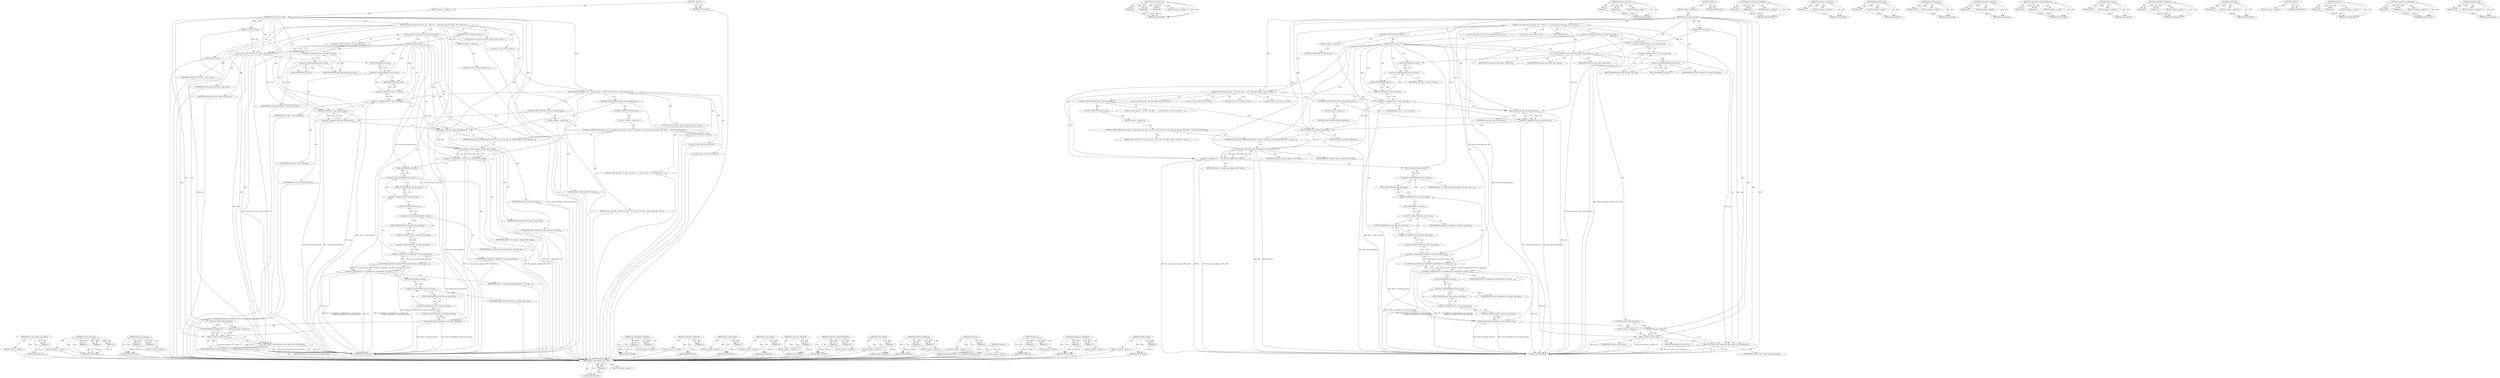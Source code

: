 digraph "lockdep_is_held" {
vulnerable_182 [label=<(METHOD,kvm_vcpu_request_scan_ioapic)>];
vulnerable_183 [label=<(PARAM,p1)>];
vulnerable_184 [label=<(BLOCK,&lt;empty&gt;,&lt;empty&gt;)>];
vulnerable_185 [label=<(METHOD_RETURN,ANY)>];
vulnerable_136 [label=<(METHOD,kvm_for_each_vcpu)>];
vulnerable_137 [label=<(PARAM,p1)>];
vulnerable_138 [label=<(PARAM,p2)>];
vulnerable_139 [label=<(PARAM,p3)>];
vulnerable_140 [label=<(BLOCK,&lt;empty&gt;,&lt;empty&gt;)>];
vulnerable_141 [label=<(METHOD_RETURN,ANY)>];
vulnerable_159 [label=<(METHOD,kvm_apic_get_reg)>];
vulnerable_160 [label=<(PARAM,p1)>];
vulnerable_161 [label=<(PARAM,p2)>];
vulnerable_162 [label=<(BLOCK,&lt;empty&gt;,&lt;empty&gt;)>];
vulnerable_163 [label=<(METHOD_RETURN,ANY)>];
vulnerable_6 [label=<(METHOD,&lt;global&gt;)<SUB>1</SUB>>];
vulnerable_7 [label=<(BLOCK,&lt;empty&gt;,&lt;empty&gt;)<SUB>1</SUB>>];
vulnerable_8 [label=<(METHOD,recalculate_apic_map)<SUB>1</SUB>>];
vulnerable_9 [label=<(PARAM,struct kvm *kvm)<SUB>1</SUB>>];
vulnerable_10 [label=<(BLOCK,{
 	struct kvm_apic_map *new, *old = NULL;
	str...,{
 	struct kvm_apic_map *new, *old = NULL;
	str...)<SUB>2</SUB>>];
vulnerable_11 [label="<(LOCAL,struct kvm_vcpu* vcpu: kvm_vcpu*)<SUB>4</SUB>>"];
vulnerable_12 [label="<(LOCAL,int i: int)<SUB>5</SUB>>"];
vulnerable_13 [label=<(mutex_lock,mutex_lock(&amp;kvm-&gt;arch.apic_map_lock))<SUB>9</SUB>>];
vulnerable_14 [label=<(&lt;operator&gt;.addressOf,&amp;kvm-&gt;arch.apic_map_lock)<SUB>9</SUB>>];
vulnerable_15 [label=<(&lt;operator&gt;.fieldAccess,kvm-&gt;arch.apic_map_lock)<SUB>9</SUB>>];
vulnerable_16 [label=<(&lt;operator&gt;.indirectFieldAccess,kvm-&gt;arch)<SUB>9</SUB>>];
vulnerable_17 [label=<(IDENTIFIER,kvm,mutex_lock(&amp;kvm-&gt;arch.apic_map_lock))<SUB>9</SUB>>];
vulnerable_18 [label=<(FIELD_IDENTIFIER,arch,arch)<SUB>9</SUB>>];
vulnerable_19 [label=<(FIELD_IDENTIFIER,apic_map_lock,apic_map_lock)<SUB>9</SUB>>];
vulnerable_20 [label=<(CONTROL_STRUCTURE,IF,if (!new))<SUB>11</SUB>>];
vulnerable_21 [label=<(UNKNOWN,!new,!new)<SUB>11</SUB>>];
vulnerable_22 [label=<(BLOCK,&lt;empty&gt;,&lt;empty&gt;)<SUB>12</SUB>>];
vulnerable_23 [label=<(CONTROL_STRUCTURE,GOTO,goto out;)<SUB>12</SUB>>];
vulnerable_24 [label=<(kvm_for_each_vcpu,kvm_for_each_vcpu(i, vcpu, kvm))<SUB>20</SUB>>];
vulnerable_25 [label=<(IDENTIFIER,i,kvm_for_each_vcpu(i, vcpu, kvm))<SUB>20</SUB>>];
vulnerable_26 [label=<(IDENTIFIER,vcpu,kvm_for_each_vcpu(i, vcpu, kvm))<SUB>20</SUB>>];
vulnerable_27 [label=<(IDENTIFIER,kvm,kvm_for_each_vcpu(i, vcpu, kvm))<SUB>20</SUB>>];
vulnerable_28 [label=<(BLOCK,{
		struct kvm_lapic *apic = vcpu-&gt;arch.apic;
	...,{
		struct kvm_lapic *apic = vcpu-&gt;arch.apic;
	...)<SUB>20</SUB>>];
vulnerable_29 [label="<(LOCAL,struct kvm_lapic* apic: kvm_lapic*)<SUB>21</SUB>>"];
vulnerable_30 [label=<(&lt;operator&gt;.assignment,*apic = vcpu-&gt;arch.apic)<SUB>21</SUB>>];
vulnerable_31 [label=<(IDENTIFIER,apic,*apic = vcpu-&gt;arch.apic)<SUB>21</SUB>>];
vulnerable_32 [label=<(&lt;operator&gt;.fieldAccess,vcpu-&gt;arch.apic)<SUB>21</SUB>>];
vulnerable_33 [label=<(&lt;operator&gt;.indirectFieldAccess,vcpu-&gt;arch)<SUB>21</SUB>>];
vulnerable_34 [label=<(IDENTIFIER,vcpu,*apic = vcpu-&gt;arch.apic)<SUB>21</SUB>>];
vulnerable_35 [label=<(FIELD_IDENTIFIER,arch,arch)<SUB>21</SUB>>];
vulnerable_36 [label=<(FIELD_IDENTIFIER,apic,apic)<SUB>21</SUB>>];
vulnerable_37 [label="<(LOCAL,u16 cid: u16)<SUB>22</SUB>>"];
vulnerable_38 [label="<(LOCAL,u16 lid: u16)<SUB>22</SUB>>"];
vulnerable_39 [label="<(LOCAL,u32 ldr: u32)<SUB>23</SUB>>"];
vulnerable_40 [label=<(CONTROL_STRUCTURE,IF,if (!kvm_apic_present(vcpu)))<SUB>25</SUB>>];
vulnerable_41 [label=<(&lt;operator&gt;.logicalNot,!kvm_apic_present(vcpu))<SUB>25</SUB>>];
vulnerable_42 [label=<(kvm_apic_present,kvm_apic_present(vcpu))<SUB>25</SUB>>];
vulnerable_43 [label=<(IDENTIFIER,vcpu,kvm_apic_present(vcpu))<SUB>25</SUB>>];
vulnerable_44 [label=<(BLOCK,&lt;empty&gt;,&lt;empty&gt;)<SUB>26</SUB>>];
vulnerable_45 [label=<(CONTROL_STRUCTURE,CONTINUE,continue;)<SUB>26</SUB>>];
vulnerable_46 [label=<(CONTROL_STRUCTURE,IF,if (apic_x2apic_mode(apic)))<SUB>35</SUB>>];
vulnerable_47 [label=<(apic_x2apic_mode,apic_x2apic_mode(apic))<SUB>35</SUB>>];
vulnerable_48 [label=<(IDENTIFIER,apic,apic_x2apic_mode(apic))<SUB>35</SUB>>];
vulnerable_49 [label=<(BLOCK,{
 			new-&gt;ldr_bits = 32;
 			new-&gt;cid_shift = ...,{
 			new-&gt;ldr_bits = 32;
 			new-&gt;cid_shift = ...)<SUB>35</SUB>>];
vulnerable_50 [label=<(CONTROL_STRUCTURE,ELSE,else)<SUB>39</SUB>>];
vulnerable_51 [label=<(BLOCK,&lt;empty&gt;,&lt;empty&gt;)<SUB>39</SUB>>];
vulnerable_52 [label=<(CONTROL_STRUCTURE,IF,if (kvm_apic_sw_enabled(apic) &amp;&amp;
 				!new-&gt;cid_mask /* flat mode */ &amp;&amp;
 				kvm_apic_get_reg(apic, APIC_DFR) == APIC_DFR_CLUSTER))<SUB>39</SUB>>];
vulnerable_53 [label=<(UNKNOWN,kvm_apic_sw_enabled(apic) &amp;&amp;
 				!new-&gt;cid_mas...,kvm_apic_sw_enabled(apic) &amp;&amp;
 				!new-&gt;cid_mas...)<SUB>39</SUB>>];
vulnerable_54 [label=<(BLOCK,{
			new-&gt;cid_shift = 4;
			new-&gt;cid_mask = 0xf...,{
			new-&gt;cid_shift = 4;
			new-&gt;cid_mask = 0xf...)<SUB>41</SUB>>];
vulnerable_55 [label=<(&lt;operator&gt;.assignment,ldr = kvm_apic_get_reg(apic, APIC_LDR))<SUB>49</SUB>>];
vulnerable_56 [label=<(IDENTIFIER,ldr,ldr = kvm_apic_get_reg(apic, APIC_LDR))<SUB>49</SUB>>];
vulnerable_57 [label=<(kvm_apic_get_reg,kvm_apic_get_reg(apic, APIC_LDR))<SUB>49</SUB>>];
vulnerable_58 [label=<(IDENTIFIER,apic,kvm_apic_get_reg(apic, APIC_LDR))<SUB>49</SUB>>];
vulnerable_59 [label=<(IDENTIFIER,APIC_LDR,kvm_apic_get_reg(apic, APIC_LDR))<SUB>49</SUB>>];
vulnerable_60 [label=<(JUMP_TARGET,out)<SUB>56</SUB>>];
vulnerable_61 [label=<(&lt;operator&gt;.assignment,old = rcu_dereference_protected(kvm-&gt;arch.apic_...)<SUB>57</SUB>>];
vulnerable_62 [label=<(IDENTIFIER,old,old = rcu_dereference_protected(kvm-&gt;arch.apic_...)<SUB>57</SUB>>];
vulnerable_63 [label=<(rcu_dereference_protected,rcu_dereference_protected(kvm-&gt;arch.apic_map,
	...)<SUB>57</SUB>>];
vulnerable_64 [label=<(&lt;operator&gt;.fieldAccess,kvm-&gt;arch.apic_map)<SUB>57</SUB>>];
vulnerable_65 [label=<(&lt;operator&gt;.indirectFieldAccess,kvm-&gt;arch)<SUB>57</SUB>>];
vulnerable_66 [label=<(IDENTIFIER,kvm,rcu_dereference_protected(kvm-&gt;arch.apic_map,
	...)<SUB>57</SUB>>];
vulnerable_67 [label=<(FIELD_IDENTIFIER,arch,arch)<SUB>57</SUB>>];
vulnerable_68 [label=<(FIELD_IDENTIFIER,apic_map,apic_map)<SUB>57</SUB>>];
vulnerable_69 [label=<(lockdep_is_held,lockdep_is_held(&amp;kvm-&gt;arch.apic_map_lock))<SUB>58</SUB>>];
vulnerable_70 [label=<(&lt;operator&gt;.addressOf,&amp;kvm-&gt;arch.apic_map_lock)<SUB>58</SUB>>];
vulnerable_71 [label=<(&lt;operator&gt;.fieldAccess,kvm-&gt;arch.apic_map_lock)<SUB>58</SUB>>];
vulnerable_72 [label=<(&lt;operator&gt;.indirectFieldAccess,kvm-&gt;arch)<SUB>58</SUB>>];
vulnerable_73 [label=<(IDENTIFIER,kvm,lockdep_is_held(&amp;kvm-&gt;arch.apic_map_lock))<SUB>58</SUB>>];
vulnerable_74 [label=<(FIELD_IDENTIFIER,arch,arch)<SUB>58</SUB>>];
vulnerable_75 [label=<(FIELD_IDENTIFIER,apic_map_lock,apic_map_lock)<SUB>58</SUB>>];
vulnerable_76 [label=<(mutex_unlock,mutex_unlock(&amp;kvm-&gt;arch.apic_map_lock))<SUB>60</SUB>>];
vulnerable_77 [label=<(&lt;operator&gt;.addressOf,&amp;kvm-&gt;arch.apic_map_lock)<SUB>60</SUB>>];
vulnerable_78 [label=<(&lt;operator&gt;.fieldAccess,kvm-&gt;arch.apic_map_lock)<SUB>60</SUB>>];
vulnerable_79 [label=<(&lt;operator&gt;.indirectFieldAccess,kvm-&gt;arch)<SUB>60</SUB>>];
vulnerable_80 [label=<(IDENTIFIER,kvm,mutex_unlock(&amp;kvm-&gt;arch.apic_map_lock))<SUB>60</SUB>>];
vulnerable_81 [label=<(FIELD_IDENTIFIER,arch,arch)<SUB>60</SUB>>];
vulnerable_82 [label=<(FIELD_IDENTIFIER,apic_map_lock,apic_map_lock)<SUB>60</SUB>>];
vulnerable_83 [label=<(CONTROL_STRUCTURE,IF,if (old))<SUB>62</SUB>>];
vulnerable_84 [label=<(IDENTIFIER,old,if (old))<SUB>62</SUB>>];
vulnerable_85 [label=<(BLOCK,&lt;empty&gt;,&lt;empty&gt;)<SUB>63</SUB>>];
vulnerable_86 [label=<(kfree_rcu,kfree_rcu(old, rcu))<SUB>63</SUB>>];
vulnerable_87 [label=<(IDENTIFIER,old,kfree_rcu(old, rcu))<SUB>63</SUB>>];
vulnerable_88 [label=<(IDENTIFIER,rcu,kfree_rcu(old, rcu))<SUB>63</SUB>>];
vulnerable_89 [label=<(kvm_vcpu_request_scan_ioapic,kvm_vcpu_request_scan_ioapic(kvm))<SUB>65</SUB>>];
vulnerable_90 [label=<(IDENTIFIER,kvm,kvm_vcpu_request_scan_ioapic(kvm))<SUB>65</SUB>>];
vulnerable_91 [label=<(METHOD_RETURN,void)<SUB>1</SUB>>];
vulnerable_93 [label=<(METHOD_RETURN,ANY)<SUB>1</SUB>>];
vulnerable_164 [label=<(METHOD,rcu_dereference_protected)>];
vulnerable_165 [label=<(PARAM,p1)>];
vulnerable_166 [label=<(PARAM,p2)>];
vulnerable_167 [label=<(BLOCK,&lt;empty&gt;,&lt;empty&gt;)>];
vulnerable_168 [label=<(METHOD_RETURN,ANY)>];
vulnerable_122 [label=<(METHOD,&lt;operator&gt;.addressOf)>];
vulnerable_123 [label=<(PARAM,p1)>];
vulnerable_124 [label=<(BLOCK,&lt;empty&gt;,&lt;empty&gt;)>];
vulnerable_125 [label=<(METHOD_RETURN,ANY)>];
vulnerable_155 [label=<(METHOD,apic_x2apic_mode)>];
vulnerable_156 [label=<(PARAM,p1)>];
vulnerable_157 [label=<(BLOCK,&lt;empty&gt;,&lt;empty&gt;)>];
vulnerable_158 [label=<(METHOD_RETURN,ANY)>];
vulnerable_151 [label=<(METHOD,kvm_apic_present)>];
vulnerable_152 [label=<(PARAM,p1)>];
vulnerable_153 [label=<(BLOCK,&lt;empty&gt;,&lt;empty&gt;)>];
vulnerable_154 [label=<(METHOD_RETURN,ANY)>];
vulnerable_147 [label=<(METHOD,&lt;operator&gt;.logicalNot)>];
vulnerable_148 [label=<(PARAM,p1)>];
vulnerable_149 [label=<(BLOCK,&lt;empty&gt;,&lt;empty&gt;)>];
vulnerable_150 [label=<(METHOD_RETURN,ANY)>];
vulnerable_131 [label=<(METHOD,&lt;operator&gt;.indirectFieldAccess)>];
vulnerable_132 [label=<(PARAM,p1)>];
vulnerable_133 [label=<(PARAM,p2)>];
vulnerable_134 [label=<(BLOCK,&lt;empty&gt;,&lt;empty&gt;)>];
vulnerable_135 [label=<(METHOD_RETURN,ANY)>];
vulnerable_173 [label=<(METHOD,mutex_unlock)>];
vulnerable_174 [label=<(PARAM,p1)>];
vulnerable_175 [label=<(BLOCK,&lt;empty&gt;,&lt;empty&gt;)>];
vulnerable_176 [label=<(METHOD_RETURN,ANY)>];
vulnerable_126 [label=<(METHOD,&lt;operator&gt;.fieldAccess)>];
vulnerable_127 [label=<(PARAM,p1)>];
vulnerable_128 [label=<(PARAM,p2)>];
vulnerable_129 [label=<(BLOCK,&lt;empty&gt;,&lt;empty&gt;)>];
vulnerable_130 [label=<(METHOD_RETURN,ANY)>];
vulnerable_118 [label=<(METHOD,mutex_lock)>];
vulnerable_119 [label=<(PARAM,p1)>];
vulnerable_120 [label=<(BLOCK,&lt;empty&gt;,&lt;empty&gt;)>];
vulnerable_121 [label=<(METHOD_RETURN,ANY)>];
vulnerable_112 [label=<(METHOD,&lt;global&gt;)<SUB>1</SUB>>];
vulnerable_113 [label=<(BLOCK,&lt;empty&gt;,&lt;empty&gt;)>];
vulnerable_114 [label=<(METHOD_RETURN,ANY)>];
vulnerable_177 [label=<(METHOD,kfree_rcu)>];
vulnerable_178 [label=<(PARAM,p1)>];
vulnerable_179 [label=<(PARAM,p2)>];
vulnerable_180 [label=<(BLOCK,&lt;empty&gt;,&lt;empty&gt;)>];
vulnerable_181 [label=<(METHOD_RETURN,ANY)>];
vulnerable_142 [label=<(METHOD,&lt;operator&gt;.assignment)>];
vulnerable_143 [label=<(PARAM,p1)>];
vulnerable_144 [label=<(PARAM,p2)>];
vulnerable_145 [label=<(BLOCK,&lt;empty&gt;,&lt;empty&gt;)>];
vulnerable_146 [label=<(METHOD_RETURN,ANY)>];
vulnerable_169 [label=<(METHOD,lockdep_is_held)>];
vulnerable_170 [label=<(PARAM,p1)>];
vulnerable_171 [label=<(BLOCK,&lt;empty&gt;,&lt;empty&gt;)>];
vulnerable_172 [label=<(METHOD_RETURN,ANY)>];
fixed_182 [label=<(METHOD,kvm_vcpu_request_scan_ioapic)>];
fixed_183 [label=<(PARAM,p1)>];
fixed_184 [label=<(BLOCK,&lt;empty&gt;,&lt;empty&gt;)>];
fixed_185 [label=<(METHOD_RETURN,ANY)>];
fixed_136 [label=<(METHOD,kvm_for_each_vcpu)>];
fixed_137 [label=<(PARAM,p1)>];
fixed_138 [label=<(PARAM,p2)>];
fixed_139 [label=<(PARAM,p3)>];
fixed_140 [label=<(BLOCK,&lt;empty&gt;,&lt;empty&gt;)>];
fixed_141 [label=<(METHOD_RETURN,ANY)>];
fixed_159 [label=<(METHOD,kvm_apic_get_reg)>];
fixed_160 [label=<(PARAM,p1)>];
fixed_161 [label=<(PARAM,p2)>];
fixed_162 [label=<(BLOCK,&lt;empty&gt;,&lt;empty&gt;)>];
fixed_163 [label=<(METHOD_RETURN,ANY)>];
fixed_6 [label=<(METHOD,&lt;global&gt;)<SUB>1</SUB>>];
fixed_7 [label=<(BLOCK,&lt;empty&gt;,&lt;empty&gt;)<SUB>1</SUB>>];
fixed_8 [label=<(METHOD,recalculate_apic_map)<SUB>1</SUB>>];
fixed_9 [label=<(PARAM,struct kvm *kvm)<SUB>1</SUB>>];
fixed_10 [label=<(BLOCK,{
 	struct kvm_apic_map *new, *old = NULL;
	str...,{
 	struct kvm_apic_map *new, *old = NULL;
	str...)<SUB>2</SUB>>];
fixed_11 [label="<(LOCAL,struct kvm_vcpu* vcpu: kvm_vcpu*)<SUB>4</SUB>>"];
fixed_12 [label="<(LOCAL,int i: int)<SUB>5</SUB>>"];
fixed_13 [label=<(mutex_lock,mutex_lock(&amp;kvm-&gt;arch.apic_map_lock))<SUB>9</SUB>>];
fixed_14 [label=<(&lt;operator&gt;.addressOf,&amp;kvm-&gt;arch.apic_map_lock)<SUB>9</SUB>>];
fixed_15 [label=<(&lt;operator&gt;.fieldAccess,kvm-&gt;arch.apic_map_lock)<SUB>9</SUB>>];
fixed_16 [label=<(&lt;operator&gt;.indirectFieldAccess,kvm-&gt;arch)<SUB>9</SUB>>];
fixed_17 [label=<(IDENTIFIER,kvm,mutex_lock(&amp;kvm-&gt;arch.apic_map_lock))<SUB>9</SUB>>];
fixed_18 [label=<(FIELD_IDENTIFIER,arch,arch)<SUB>9</SUB>>];
fixed_19 [label=<(FIELD_IDENTIFIER,apic_map_lock,apic_map_lock)<SUB>9</SUB>>];
fixed_20 [label=<(CONTROL_STRUCTURE,IF,if (!new))<SUB>11</SUB>>];
fixed_21 [label=<(UNKNOWN,!new,!new)<SUB>11</SUB>>];
fixed_22 [label=<(BLOCK,&lt;empty&gt;,&lt;empty&gt;)<SUB>12</SUB>>];
fixed_23 [label=<(CONTROL_STRUCTURE,GOTO,goto out;)<SUB>12</SUB>>];
fixed_24 [label=<(kvm_for_each_vcpu,kvm_for_each_vcpu(i, vcpu, kvm))<SUB>20</SUB>>];
fixed_25 [label=<(IDENTIFIER,i,kvm_for_each_vcpu(i, vcpu, kvm))<SUB>20</SUB>>];
fixed_26 [label=<(IDENTIFIER,vcpu,kvm_for_each_vcpu(i, vcpu, kvm))<SUB>20</SUB>>];
fixed_27 [label=<(IDENTIFIER,kvm,kvm_for_each_vcpu(i, vcpu, kvm))<SUB>20</SUB>>];
fixed_28 [label=<(BLOCK,{
		struct kvm_lapic *apic = vcpu-&gt;arch.apic;
	...,{
		struct kvm_lapic *apic = vcpu-&gt;arch.apic;
	...)<SUB>20</SUB>>];
fixed_29 [label="<(LOCAL,struct kvm_lapic* apic: kvm_lapic*)<SUB>21</SUB>>"];
fixed_30 [label=<(&lt;operator&gt;.assignment,*apic = vcpu-&gt;arch.apic)<SUB>21</SUB>>];
fixed_31 [label=<(IDENTIFIER,apic,*apic = vcpu-&gt;arch.apic)<SUB>21</SUB>>];
fixed_32 [label=<(&lt;operator&gt;.fieldAccess,vcpu-&gt;arch.apic)<SUB>21</SUB>>];
fixed_33 [label=<(&lt;operator&gt;.indirectFieldAccess,vcpu-&gt;arch)<SUB>21</SUB>>];
fixed_34 [label=<(IDENTIFIER,vcpu,*apic = vcpu-&gt;arch.apic)<SUB>21</SUB>>];
fixed_35 [label=<(FIELD_IDENTIFIER,arch,arch)<SUB>21</SUB>>];
fixed_36 [label=<(FIELD_IDENTIFIER,apic,apic)<SUB>21</SUB>>];
fixed_37 [label="<(LOCAL,u16 cid: u16)<SUB>22</SUB>>"];
fixed_38 [label="<(LOCAL,u16 lid: u16)<SUB>22</SUB>>"];
fixed_39 [label="<(LOCAL,u32 ldr: u32)<SUB>23</SUB>>"];
fixed_40 [label=<(CONTROL_STRUCTURE,IF,if (!kvm_apic_present(vcpu)))<SUB>25</SUB>>];
fixed_41 [label=<(&lt;operator&gt;.logicalNot,!kvm_apic_present(vcpu))<SUB>25</SUB>>];
fixed_42 [label=<(kvm_apic_present,kvm_apic_present(vcpu))<SUB>25</SUB>>];
fixed_43 [label=<(IDENTIFIER,vcpu,kvm_apic_present(vcpu))<SUB>25</SUB>>];
fixed_44 [label=<(BLOCK,&lt;empty&gt;,&lt;empty&gt;)<SUB>26</SUB>>];
fixed_45 [label=<(CONTROL_STRUCTURE,CONTINUE,continue;)<SUB>26</SUB>>];
fixed_46 [label=<(CONTROL_STRUCTURE,IF,if (apic_x2apic_mode(apic)))<SUB>35</SUB>>];
fixed_47 [label=<(apic_x2apic_mode,apic_x2apic_mode(apic))<SUB>35</SUB>>];
fixed_48 [label=<(IDENTIFIER,apic,apic_x2apic_mode(apic))<SUB>35</SUB>>];
fixed_49 [label=<(BLOCK,{
 			new-&gt;ldr_bits = 32;
 			new-&gt;cid_shift = ...,{
 			new-&gt;ldr_bits = 32;
 			new-&gt;cid_shift = ...)<SUB>35</SUB>>];
fixed_50 [label=<(CONTROL_STRUCTURE,ELSE,else)<SUB>40</SUB>>];
fixed_51 [label=<(BLOCK,&lt;empty&gt;,&lt;empty&gt;)<SUB>40</SUB>>];
fixed_52 [label=<(CONTROL_STRUCTURE,IF,if (kvm_apic_sw_enabled(apic) &amp;&amp;
 				!new-&gt;cid_mask /* flat mode */ &amp;&amp;
 				kvm_apic_get_reg(apic, APIC_DFR) == APIC_DFR_CLUSTER))<SUB>40</SUB>>];
fixed_53 [label=<(UNKNOWN,kvm_apic_sw_enabled(apic) &amp;&amp;
 				!new-&gt;cid_mas...,kvm_apic_sw_enabled(apic) &amp;&amp;
 				!new-&gt;cid_mas...)<SUB>40</SUB>>];
fixed_54 [label=<(BLOCK,{
			new-&gt;cid_shift = 4;
			new-&gt;cid_mask = 0xf...,{
			new-&gt;cid_shift = 4;
			new-&gt;cid_mask = 0xf...)<SUB>42</SUB>>];
fixed_55 [label=<(&lt;operator&gt;.assignment,ldr = kvm_apic_get_reg(apic, APIC_LDR))<SUB>50</SUB>>];
fixed_56 [label=<(IDENTIFIER,ldr,ldr = kvm_apic_get_reg(apic, APIC_LDR))<SUB>50</SUB>>];
fixed_57 [label=<(kvm_apic_get_reg,kvm_apic_get_reg(apic, APIC_LDR))<SUB>50</SUB>>];
fixed_58 [label=<(IDENTIFIER,apic,kvm_apic_get_reg(apic, APIC_LDR))<SUB>50</SUB>>];
fixed_59 [label=<(IDENTIFIER,APIC_LDR,kvm_apic_get_reg(apic, APIC_LDR))<SUB>50</SUB>>];
fixed_60 [label=<(JUMP_TARGET,out)<SUB>57</SUB>>];
fixed_61 [label=<(&lt;operator&gt;.assignment,old = rcu_dereference_protected(kvm-&gt;arch.apic_...)<SUB>58</SUB>>];
fixed_62 [label=<(IDENTIFIER,old,old = rcu_dereference_protected(kvm-&gt;arch.apic_...)<SUB>58</SUB>>];
fixed_63 [label=<(rcu_dereference_protected,rcu_dereference_protected(kvm-&gt;arch.apic_map,
	...)<SUB>58</SUB>>];
fixed_64 [label=<(&lt;operator&gt;.fieldAccess,kvm-&gt;arch.apic_map)<SUB>58</SUB>>];
fixed_65 [label=<(&lt;operator&gt;.indirectFieldAccess,kvm-&gt;arch)<SUB>58</SUB>>];
fixed_66 [label=<(IDENTIFIER,kvm,rcu_dereference_protected(kvm-&gt;arch.apic_map,
	...)<SUB>58</SUB>>];
fixed_67 [label=<(FIELD_IDENTIFIER,arch,arch)<SUB>58</SUB>>];
fixed_68 [label=<(FIELD_IDENTIFIER,apic_map,apic_map)<SUB>58</SUB>>];
fixed_69 [label=<(lockdep_is_held,lockdep_is_held(&amp;kvm-&gt;arch.apic_map_lock))<SUB>59</SUB>>];
fixed_70 [label=<(&lt;operator&gt;.addressOf,&amp;kvm-&gt;arch.apic_map_lock)<SUB>59</SUB>>];
fixed_71 [label=<(&lt;operator&gt;.fieldAccess,kvm-&gt;arch.apic_map_lock)<SUB>59</SUB>>];
fixed_72 [label=<(&lt;operator&gt;.indirectFieldAccess,kvm-&gt;arch)<SUB>59</SUB>>];
fixed_73 [label=<(IDENTIFIER,kvm,lockdep_is_held(&amp;kvm-&gt;arch.apic_map_lock))<SUB>59</SUB>>];
fixed_74 [label=<(FIELD_IDENTIFIER,arch,arch)<SUB>59</SUB>>];
fixed_75 [label=<(FIELD_IDENTIFIER,apic_map_lock,apic_map_lock)<SUB>59</SUB>>];
fixed_76 [label=<(mutex_unlock,mutex_unlock(&amp;kvm-&gt;arch.apic_map_lock))<SUB>61</SUB>>];
fixed_77 [label=<(&lt;operator&gt;.addressOf,&amp;kvm-&gt;arch.apic_map_lock)<SUB>61</SUB>>];
fixed_78 [label=<(&lt;operator&gt;.fieldAccess,kvm-&gt;arch.apic_map_lock)<SUB>61</SUB>>];
fixed_79 [label=<(&lt;operator&gt;.indirectFieldAccess,kvm-&gt;arch)<SUB>61</SUB>>];
fixed_80 [label=<(IDENTIFIER,kvm,mutex_unlock(&amp;kvm-&gt;arch.apic_map_lock))<SUB>61</SUB>>];
fixed_81 [label=<(FIELD_IDENTIFIER,arch,arch)<SUB>61</SUB>>];
fixed_82 [label=<(FIELD_IDENTIFIER,apic_map_lock,apic_map_lock)<SUB>61</SUB>>];
fixed_83 [label=<(CONTROL_STRUCTURE,IF,if (old))<SUB>63</SUB>>];
fixed_84 [label=<(IDENTIFIER,old,if (old))<SUB>63</SUB>>];
fixed_85 [label=<(BLOCK,&lt;empty&gt;,&lt;empty&gt;)<SUB>64</SUB>>];
fixed_86 [label=<(kfree_rcu,kfree_rcu(old, rcu))<SUB>64</SUB>>];
fixed_87 [label=<(IDENTIFIER,old,kfree_rcu(old, rcu))<SUB>64</SUB>>];
fixed_88 [label=<(IDENTIFIER,rcu,kfree_rcu(old, rcu))<SUB>64</SUB>>];
fixed_89 [label=<(kvm_vcpu_request_scan_ioapic,kvm_vcpu_request_scan_ioapic(kvm))<SUB>66</SUB>>];
fixed_90 [label=<(IDENTIFIER,kvm,kvm_vcpu_request_scan_ioapic(kvm))<SUB>66</SUB>>];
fixed_91 [label=<(METHOD_RETURN,void)<SUB>1</SUB>>];
fixed_93 [label=<(METHOD_RETURN,ANY)<SUB>1</SUB>>];
fixed_164 [label=<(METHOD,rcu_dereference_protected)>];
fixed_165 [label=<(PARAM,p1)>];
fixed_166 [label=<(PARAM,p2)>];
fixed_167 [label=<(BLOCK,&lt;empty&gt;,&lt;empty&gt;)>];
fixed_168 [label=<(METHOD_RETURN,ANY)>];
fixed_122 [label=<(METHOD,&lt;operator&gt;.addressOf)>];
fixed_123 [label=<(PARAM,p1)>];
fixed_124 [label=<(BLOCK,&lt;empty&gt;,&lt;empty&gt;)>];
fixed_125 [label=<(METHOD_RETURN,ANY)>];
fixed_155 [label=<(METHOD,apic_x2apic_mode)>];
fixed_156 [label=<(PARAM,p1)>];
fixed_157 [label=<(BLOCK,&lt;empty&gt;,&lt;empty&gt;)>];
fixed_158 [label=<(METHOD_RETURN,ANY)>];
fixed_151 [label=<(METHOD,kvm_apic_present)>];
fixed_152 [label=<(PARAM,p1)>];
fixed_153 [label=<(BLOCK,&lt;empty&gt;,&lt;empty&gt;)>];
fixed_154 [label=<(METHOD_RETURN,ANY)>];
fixed_147 [label=<(METHOD,&lt;operator&gt;.logicalNot)>];
fixed_148 [label=<(PARAM,p1)>];
fixed_149 [label=<(BLOCK,&lt;empty&gt;,&lt;empty&gt;)>];
fixed_150 [label=<(METHOD_RETURN,ANY)>];
fixed_131 [label=<(METHOD,&lt;operator&gt;.indirectFieldAccess)>];
fixed_132 [label=<(PARAM,p1)>];
fixed_133 [label=<(PARAM,p2)>];
fixed_134 [label=<(BLOCK,&lt;empty&gt;,&lt;empty&gt;)>];
fixed_135 [label=<(METHOD_RETURN,ANY)>];
fixed_173 [label=<(METHOD,mutex_unlock)>];
fixed_174 [label=<(PARAM,p1)>];
fixed_175 [label=<(BLOCK,&lt;empty&gt;,&lt;empty&gt;)>];
fixed_176 [label=<(METHOD_RETURN,ANY)>];
fixed_126 [label=<(METHOD,&lt;operator&gt;.fieldAccess)>];
fixed_127 [label=<(PARAM,p1)>];
fixed_128 [label=<(PARAM,p2)>];
fixed_129 [label=<(BLOCK,&lt;empty&gt;,&lt;empty&gt;)>];
fixed_130 [label=<(METHOD_RETURN,ANY)>];
fixed_118 [label=<(METHOD,mutex_lock)>];
fixed_119 [label=<(PARAM,p1)>];
fixed_120 [label=<(BLOCK,&lt;empty&gt;,&lt;empty&gt;)>];
fixed_121 [label=<(METHOD_RETURN,ANY)>];
fixed_112 [label=<(METHOD,&lt;global&gt;)<SUB>1</SUB>>];
fixed_113 [label=<(BLOCK,&lt;empty&gt;,&lt;empty&gt;)>];
fixed_114 [label=<(METHOD_RETURN,ANY)>];
fixed_177 [label=<(METHOD,kfree_rcu)>];
fixed_178 [label=<(PARAM,p1)>];
fixed_179 [label=<(PARAM,p2)>];
fixed_180 [label=<(BLOCK,&lt;empty&gt;,&lt;empty&gt;)>];
fixed_181 [label=<(METHOD_RETURN,ANY)>];
fixed_142 [label=<(METHOD,&lt;operator&gt;.assignment)>];
fixed_143 [label=<(PARAM,p1)>];
fixed_144 [label=<(PARAM,p2)>];
fixed_145 [label=<(BLOCK,&lt;empty&gt;,&lt;empty&gt;)>];
fixed_146 [label=<(METHOD_RETURN,ANY)>];
fixed_169 [label=<(METHOD,lockdep_is_held)>];
fixed_170 [label=<(PARAM,p1)>];
fixed_171 [label=<(BLOCK,&lt;empty&gt;,&lt;empty&gt;)>];
fixed_172 [label=<(METHOD_RETURN,ANY)>];
vulnerable_182 -> vulnerable_183  [key=0, label="AST: "];
vulnerable_182 -> vulnerable_183  [key=1, label="DDG: "];
vulnerable_182 -> vulnerable_184  [key=0, label="AST: "];
vulnerable_182 -> vulnerable_185  [key=0, label="AST: "];
vulnerable_182 -> vulnerable_185  [key=1, label="CFG: "];
vulnerable_183 -> vulnerable_185  [key=0, label="DDG: p1"];
vulnerable_184 -> fixed_182  [key=0];
vulnerable_185 -> fixed_182  [key=0];
vulnerable_136 -> vulnerable_137  [key=0, label="AST: "];
vulnerable_136 -> vulnerable_137  [key=1, label="DDG: "];
vulnerable_136 -> vulnerable_140  [key=0, label="AST: "];
vulnerable_136 -> vulnerable_138  [key=0, label="AST: "];
vulnerable_136 -> vulnerable_138  [key=1, label="DDG: "];
vulnerable_136 -> vulnerable_141  [key=0, label="AST: "];
vulnerable_136 -> vulnerable_141  [key=1, label="CFG: "];
vulnerable_136 -> vulnerable_139  [key=0, label="AST: "];
vulnerable_136 -> vulnerable_139  [key=1, label="DDG: "];
vulnerable_137 -> vulnerable_141  [key=0, label="DDG: p1"];
vulnerable_138 -> vulnerable_141  [key=0, label="DDG: p2"];
vulnerable_139 -> vulnerable_141  [key=0, label="DDG: p3"];
vulnerable_140 -> fixed_182  [key=0];
vulnerable_141 -> fixed_182  [key=0];
vulnerable_159 -> vulnerable_160  [key=0, label="AST: "];
vulnerable_159 -> vulnerable_160  [key=1, label="DDG: "];
vulnerable_159 -> vulnerable_162  [key=0, label="AST: "];
vulnerable_159 -> vulnerable_161  [key=0, label="AST: "];
vulnerable_159 -> vulnerable_161  [key=1, label="DDG: "];
vulnerable_159 -> vulnerable_163  [key=0, label="AST: "];
vulnerable_159 -> vulnerable_163  [key=1, label="CFG: "];
vulnerable_160 -> vulnerable_163  [key=0, label="DDG: p1"];
vulnerable_161 -> vulnerable_163  [key=0, label="DDG: p2"];
vulnerable_162 -> fixed_182  [key=0];
vulnerable_163 -> fixed_182  [key=0];
vulnerable_6 -> vulnerable_7  [key=0, label="AST: "];
vulnerable_6 -> vulnerable_93  [key=0, label="AST: "];
vulnerable_6 -> vulnerable_93  [key=1, label="CFG: "];
vulnerable_7 -> vulnerable_8  [key=0, label="AST: "];
vulnerable_8 -> vulnerable_9  [key=0, label="AST: "];
vulnerable_8 -> vulnerable_9  [key=1, label="DDG: "];
vulnerable_8 -> vulnerable_10  [key=0, label="AST: "];
vulnerable_8 -> vulnerable_91  [key=0, label="AST: "];
vulnerable_8 -> vulnerable_18  [key=0, label="CFG: "];
vulnerable_8 -> vulnerable_28  [key=0, label="DDG: "];
vulnerable_8 -> vulnerable_24  [key=0, label="DDG: "];
vulnerable_8 -> vulnerable_84  [key=0, label="DDG: "];
vulnerable_8 -> vulnerable_89  [key=0, label="DDG: "];
vulnerable_8 -> vulnerable_47  [key=0, label="DDG: "];
vulnerable_8 -> vulnerable_57  [key=0, label="DDG: "];
vulnerable_8 -> vulnerable_86  [key=0, label="DDG: "];
vulnerable_8 -> vulnerable_42  [key=0, label="DDG: "];
vulnerable_9 -> vulnerable_24  [key=0, label="DDG: kvm"];
vulnerable_9 -> vulnerable_89  [key=0, label="DDG: kvm"];
vulnerable_10 -> vulnerable_11  [key=0, label="AST: "];
vulnerable_10 -> vulnerable_12  [key=0, label="AST: "];
vulnerable_10 -> vulnerable_13  [key=0, label="AST: "];
vulnerable_10 -> vulnerable_20  [key=0, label="AST: "];
vulnerable_10 -> vulnerable_24  [key=0, label="AST: "];
vulnerable_10 -> vulnerable_28  [key=0, label="AST: "];
vulnerable_10 -> vulnerable_60  [key=0, label="AST: "];
vulnerable_10 -> vulnerable_61  [key=0, label="AST: "];
vulnerable_10 -> vulnerable_76  [key=0, label="AST: "];
vulnerable_10 -> vulnerable_83  [key=0, label="AST: "];
vulnerable_10 -> vulnerable_89  [key=0, label="AST: "];
vulnerable_11 -> fixed_182  [key=0];
vulnerable_12 -> fixed_182  [key=0];
vulnerable_13 -> vulnerable_14  [key=0, label="AST: "];
vulnerable_13 -> vulnerable_21  [key=0, label="CFG: "];
vulnerable_13 -> vulnerable_91  [key=0, label="DDG: mutex_lock(&amp;kvm-&gt;arch.apic_map_lock)"];
vulnerable_13 -> vulnerable_76  [key=0, label="DDG: &amp;kvm-&gt;arch.apic_map_lock"];
vulnerable_13 -> vulnerable_69  [key=0, label="DDG: &amp;kvm-&gt;arch.apic_map_lock"];
vulnerable_14 -> vulnerable_15  [key=0, label="AST: "];
vulnerable_14 -> vulnerable_13  [key=0, label="CFG: "];
vulnerable_15 -> vulnerable_16  [key=0, label="AST: "];
vulnerable_15 -> vulnerable_19  [key=0, label="AST: "];
vulnerable_15 -> vulnerable_14  [key=0, label="CFG: "];
vulnerable_16 -> vulnerable_17  [key=0, label="AST: "];
vulnerable_16 -> vulnerable_18  [key=0, label="AST: "];
vulnerable_16 -> vulnerable_19  [key=0, label="CFG: "];
vulnerable_17 -> fixed_182  [key=0];
vulnerable_18 -> vulnerable_16  [key=0, label="CFG: "];
vulnerable_19 -> vulnerable_15  [key=0, label="CFG: "];
vulnerable_20 -> vulnerable_21  [key=0, label="AST: "];
vulnerable_20 -> vulnerable_22  [key=0, label="AST: "];
vulnerable_21 -> vulnerable_67  [key=0, label="CFG: "];
vulnerable_21 -> vulnerable_24  [key=0, label="CFG: "];
vulnerable_21 -> vulnerable_24  [key=1, label="CDG: "];
vulnerable_21 -> vulnerable_47  [key=0, label="CDG: "];
vulnerable_21 -> vulnerable_30  [key=0, label="CDG: "];
vulnerable_21 -> vulnerable_32  [key=0, label="CDG: "];
vulnerable_21 -> vulnerable_33  [key=0, label="CDG: "];
vulnerable_21 -> vulnerable_42  [key=0, label="CDG: "];
vulnerable_21 -> vulnerable_57  [key=0, label="CDG: "];
vulnerable_21 -> vulnerable_36  [key=0, label="CDG: "];
vulnerable_21 -> vulnerable_53  [key=0, label="CDG: "];
vulnerable_21 -> vulnerable_41  [key=0, label="CDG: "];
vulnerable_21 -> vulnerable_35  [key=0, label="CDG: "];
vulnerable_21 -> vulnerable_55  [key=0, label="CDG: "];
vulnerable_22 -> vulnerable_23  [key=0, label="AST: "];
vulnerable_23 -> fixed_182  [key=0];
vulnerable_24 -> vulnerable_25  [key=0, label="AST: "];
vulnerable_24 -> vulnerable_26  [key=0, label="AST: "];
vulnerable_24 -> vulnerable_27  [key=0, label="AST: "];
vulnerable_24 -> vulnerable_35  [key=0, label="CFG: "];
vulnerable_24 -> vulnerable_91  [key=0, label="DDG: i"];
vulnerable_24 -> vulnerable_91  [key=1, label="DDG: kvm_for_each_vcpu(i, vcpu, kvm)"];
vulnerable_24 -> vulnerable_89  [key=0, label="DDG: kvm"];
vulnerable_24 -> vulnerable_42  [key=0, label="DDG: vcpu"];
vulnerable_25 -> fixed_182  [key=0];
vulnerable_26 -> fixed_182  [key=0];
vulnerable_27 -> fixed_182  [key=0];
vulnerable_28 -> vulnerable_29  [key=0, label="AST: "];
vulnerable_28 -> vulnerable_30  [key=0, label="AST: "];
vulnerable_28 -> vulnerable_37  [key=0, label="AST: "];
vulnerable_28 -> vulnerable_38  [key=0, label="AST: "];
vulnerable_28 -> vulnerable_39  [key=0, label="AST: "];
vulnerable_28 -> vulnerable_40  [key=0, label="AST: "];
vulnerable_28 -> vulnerable_46  [key=0, label="AST: "];
vulnerable_28 -> vulnerable_55  [key=0, label="AST: "];
vulnerable_29 -> fixed_182  [key=0];
vulnerable_30 -> vulnerable_31  [key=0, label="AST: "];
vulnerable_30 -> vulnerable_32  [key=0, label="AST: "];
vulnerable_30 -> vulnerable_42  [key=0, label="CFG: "];
vulnerable_30 -> vulnerable_91  [key=0, label="DDG: *apic = vcpu-&gt;arch.apic"];
vulnerable_30 -> vulnerable_47  [key=0, label="DDG: apic"];
vulnerable_31 -> fixed_182  [key=0];
vulnerable_32 -> vulnerable_33  [key=0, label="AST: "];
vulnerable_32 -> vulnerable_36  [key=0, label="AST: "];
vulnerable_32 -> vulnerable_30  [key=0, label="CFG: "];
vulnerable_33 -> vulnerable_34  [key=0, label="AST: "];
vulnerable_33 -> vulnerable_35  [key=0, label="AST: "];
vulnerable_33 -> vulnerable_36  [key=0, label="CFG: "];
vulnerable_34 -> fixed_182  [key=0];
vulnerable_35 -> vulnerable_33  [key=0, label="CFG: "];
vulnerable_36 -> vulnerable_32  [key=0, label="CFG: "];
vulnerable_37 -> fixed_182  [key=0];
vulnerable_38 -> fixed_182  [key=0];
vulnerable_39 -> fixed_182  [key=0];
vulnerable_40 -> vulnerable_41  [key=0, label="AST: "];
vulnerable_40 -> vulnerable_44  [key=0, label="AST: "];
vulnerable_41 -> vulnerable_42  [key=0, label="AST: "];
vulnerable_41 -> vulnerable_47  [key=0, label="CFG: "];
vulnerable_41 -> vulnerable_91  [key=0, label="DDG: kvm_apic_present(vcpu)"];
vulnerable_41 -> vulnerable_91  [key=1, label="DDG: !kvm_apic_present(vcpu)"];
vulnerable_42 -> vulnerable_43  [key=0, label="AST: "];
vulnerable_42 -> vulnerable_41  [key=0, label="CFG: "];
vulnerable_42 -> vulnerable_41  [key=1, label="DDG: vcpu"];
vulnerable_42 -> vulnerable_91  [key=0, label="DDG: vcpu"];
vulnerable_43 -> fixed_182  [key=0];
vulnerable_44 -> vulnerable_45  [key=0, label="AST: "];
vulnerable_45 -> fixed_182  [key=0];
vulnerable_46 -> vulnerable_47  [key=0, label="AST: "];
vulnerable_46 -> vulnerable_49  [key=0, label="AST: "];
vulnerable_46 -> vulnerable_50  [key=0, label="AST: "];
vulnerable_47 -> vulnerable_48  [key=0, label="AST: "];
vulnerable_47 -> vulnerable_53  [key=0, label="CFG: "];
vulnerable_47 -> vulnerable_91  [key=0, label="DDG: apic_x2apic_mode(apic)"];
vulnerable_47 -> vulnerable_57  [key=0, label="DDG: apic"];
vulnerable_48 -> fixed_182  [key=0];
vulnerable_49 -> fixed_182  [key=0];
vulnerable_50 -> vulnerable_51  [key=0, label="AST: "];
vulnerable_51 -> vulnerable_52  [key=0, label="AST: "];
vulnerable_52 -> vulnerable_53  [key=0, label="AST: "];
vulnerable_52 -> vulnerable_54  [key=0, label="AST: "];
vulnerable_53 -> vulnerable_57  [key=0, label="CFG: "];
vulnerable_54 -> fixed_182  [key=0];
vulnerable_55 -> vulnerable_56  [key=0, label="AST: "];
vulnerable_55 -> vulnerable_57  [key=0, label="AST: "];
vulnerable_55 -> vulnerable_67  [key=0, label="CFG: "];
vulnerable_55 -> vulnerable_91  [key=0, label="DDG: ldr"];
vulnerable_55 -> vulnerable_91  [key=1, label="DDG: kvm_apic_get_reg(apic, APIC_LDR)"];
vulnerable_55 -> vulnerable_91  [key=2, label="DDG: ldr = kvm_apic_get_reg(apic, APIC_LDR)"];
vulnerable_56 -> fixed_182  [key=0];
vulnerable_57 -> vulnerable_58  [key=0, label="AST: "];
vulnerable_57 -> vulnerable_59  [key=0, label="AST: "];
vulnerable_57 -> vulnerable_55  [key=0, label="CFG: "];
vulnerable_57 -> vulnerable_55  [key=1, label="DDG: apic"];
vulnerable_57 -> vulnerable_55  [key=2, label="DDG: APIC_LDR"];
vulnerable_57 -> vulnerable_91  [key=0, label="DDG: apic"];
vulnerable_57 -> vulnerable_91  [key=1, label="DDG: APIC_LDR"];
vulnerable_58 -> fixed_182  [key=0];
vulnerable_59 -> fixed_182  [key=0];
vulnerable_60 -> fixed_182  [key=0];
vulnerable_61 -> vulnerable_62  [key=0, label="AST: "];
vulnerable_61 -> vulnerable_63  [key=0, label="AST: "];
vulnerable_61 -> vulnerable_81  [key=0, label="CFG: "];
vulnerable_61 -> vulnerable_91  [key=0, label="DDG: old"];
vulnerable_61 -> vulnerable_91  [key=1, label="DDG: rcu_dereference_protected(kvm-&gt;arch.apic_map,
			lockdep_is_held(&amp;kvm-&gt;arch.apic_map_lock))"];
vulnerable_61 -> vulnerable_91  [key=2, label="DDG: old = rcu_dereference_protected(kvm-&gt;arch.apic_map,
			lockdep_is_held(&amp;kvm-&gt;arch.apic_map_lock))"];
vulnerable_61 -> vulnerable_86  [key=0, label="DDG: old"];
vulnerable_62 -> fixed_182  [key=0];
vulnerable_63 -> vulnerable_64  [key=0, label="AST: "];
vulnerable_63 -> vulnerable_69  [key=0, label="AST: "];
vulnerable_63 -> vulnerable_61  [key=0, label="CFG: "];
vulnerable_63 -> vulnerable_61  [key=1, label="DDG: kvm-&gt;arch.apic_map"];
vulnerable_63 -> vulnerable_61  [key=2, label="DDG: lockdep_is_held(&amp;kvm-&gt;arch.apic_map_lock)"];
vulnerable_63 -> vulnerable_91  [key=0, label="DDG: lockdep_is_held(&amp;kvm-&gt;arch.apic_map_lock)"];
vulnerable_64 -> vulnerable_65  [key=0, label="AST: "];
vulnerable_64 -> vulnerable_68  [key=0, label="AST: "];
vulnerable_64 -> vulnerable_74  [key=0, label="CFG: "];
vulnerable_65 -> vulnerable_66  [key=0, label="AST: "];
vulnerable_65 -> vulnerable_67  [key=0, label="AST: "];
vulnerable_65 -> vulnerable_68  [key=0, label="CFG: "];
vulnerable_66 -> fixed_182  [key=0];
vulnerable_67 -> vulnerable_65  [key=0, label="CFG: "];
vulnerable_68 -> vulnerable_64  [key=0, label="CFG: "];
vulnerable_69 -> vulnerable_70  [key=0, label="AST: "];
vulnerable_69 -> vulnerable_63  [key=0, label="CFG: "];
vulnerable_69 -> vulnerable_63  [key=1, label="DDG: &amp;kvm-&gt;arch.apic_map_lock"];
vulnerable_69 -> vulnerable_76  [key=0, label="DDG: &amp;kvm-&gt;arch.apic_map_lock"];
vulnerable_70 -> vulnerable_71  [key=0, label="AST: "];
vulnerable_70 -> vulnerable_69  [key=0, label="CFG: "];
vulnerable_71 -> vulnerable_72  [key=0, label="AST: "];
vulnerable_71 -> vulnerable_75  [key=0, label="AST: "];
vulnerable_71 -> vulnerable_70  [key=0, label="CFG: "];
vulnerable_72 -> vulnerable_73  [key=0, label="AST: "];
vulnerable_72 -> vulnerable_74  [key=0, label="AST: "];
vulnerable_72 -> vulnerable_75  [key=0, label="CFG: "];
vulnerable_73 -> fixed_182  [key=0];
vulnerable_74 -> vulnerable_72  [key=0, label="CFG: "];
vulnerable_75 -> vulnerable_71  [key=0, label="CFG: "];
vulnerable_76 -> vulnerable_77  [key=0, label="AST: "];
vulnerable_76 -> vulnerable_84  [key=0, label="CFG: "];
vulnerable_76 -> vulnerable_91  [key=0, label="DDG: &amp;kvm-&gt;arch.apic_map_lock"];
vulnerable_76 -> vulnerable_91  [key=1, label="DDG: mutex_unlock(&amp;kvm-&gt;arch.apic_map_lock)"];
vulnerable_77 -> vulnerable_78  [key=0, label="AST: "];
vulnerable_77 -> vulnerable_76  [key=0, label="CFG: "];
vulnerable_78 -> vulnerable_79  [key=0, label="AST: "];
vulnerable_78 -> vulnerable_82  [key=0, label="AST: "];
vulnerable_78 -> vulnerable_77  [key=0, label="CFG: "];
vulnerable_79 -> vulnerable_80  [key=0, label="AST: "];
vulnerable_79 -> vulnerable_81  [key=0, label="AST: "];
vulnerable_79 -> vulnerable_82  [key=0, label="CFG: "];
vulnerable_80 -> fixed_182  [key=0];
vulnerable_81 -> vulnerable_79  [key=0, label="CFG: "];
vulnerable_82 -> vulnerable_78  [key=0, label="CFG: "];
vulnerable_83 -> vulnerable_84  [key=0, label="AST: "];
vulnerable_83 -> vulnerable_85  [key=0, label="AST: "];
vulnerable_84 -> vulnerable_86  [key=0, label="CFG: "];
vulnerable_84 -> vulnerable_86  [key=1, label="CDG: "];
vulnerable_84 -> vulnerable_89  [key=0, label="CFG: "];
vulnerable_85 -> vulnerable_86  [key=0, label="AST: "];
vulnerable_86 -> vulnerable_87  [key=0, label="AST: "];
vulnerable_86 -> vulnerable_88  [key=0, label="AST: "];
vulnerable_86 -> vulnerable_89  [key=0, label="CFG: "];
vulnerable_86 -> vulnerable_91  [key=0, label="DDG: old"];
vulnerable_86 -> vulnerable_91  [key=1, label="DDG: kfree_rcu(old, rcu)"];
vulnerable_86 -> vulnerable_91  [key=2, label="DDG: rcu"];
vulnerable_87 -> fixed_182  [key=0];
vulnerable_88 -> fixed_182  [key=0];
vulnerable_89 -> vulnerable_90  [key=0, label="AST: "];
vulnerable_89 -> vulnerable_91  [key=0, label="CFG: "];
vulnerable_89 -> vulnerable_91  [key=1, label="DDG: kvm"];
vulnerable_89 -> vulnerable_91  [key=2, label="DDG: kvm_vcpu_request_scan_ioapic(kvm)"];
vulnerable_90 -> fixed_182  [key=0];
vulnerable_91 -> fixed_182  [key=0];
vulnerable_93 -> fixed_182  [key=0];
vulnerable_164 -> vulnerable_165  [key=0, label="AST: "];
vulnerable_164 -> vulnerable_165  [key=1, label="DDG: "];
vulnerable_164 -> vulnerable_167  [key=0, label="AST: "];
vulnerable_164 -> vulnerable_166  [key=0, label="AST: "];
vulnerable_164 -> vulnerable_166  [key=1, label="DDG: "];
vulnerable_164 -> vulnerable_168  [key=0, label="AST: "];
vulnerable_164 -> vulnerable_168  [key=1, label="CFG: "];
vulnerable_165 -> vulnerable_168  [key=0, label="DDG: p1"];
vulnerable_166 -> vulnerable_168  [key=0, label="DDG: p2"];
vulnerable_167 -> fixed_182  [key=0];
vulnerable_168 -> fixed_182  [key=0];
vulnerable_122 -> vulnerable_123  [key=0, label="AST: "];
vulnerable_122 -> vulnerable_123  [key=1, label="DDG: "];
vulnerable_122 -> vulnerable_124  [key=0, label="AST: "];
vulnerable_122 -> vulnerable_125  [key=0, label="AST: "];
vulnerable_122 -> vulnerable_125  [key=1, label="CFG: "];
vulnerable_123 -> vulnerable_125  [key=0, label="DDG: p1"];
vulnerable_124 -> fixed_182  [key=0];
vulnerable_125 -> fixed_182  [key=0];
vulnerable_155 -> vulnerable_156  [key=0, label="AST: "];
vulnerable_155 -> vulnerable_156  [key=1, label="DDG: "];
vulnerable_155 -> vulnerable_157  [key=0, label="AST: "];
vulnerable_155 -> vulnerable_158  [key=0, label="AST: "];
vulnerable_155 -> vulnerable_158  [key=1, label="CFG: "];
vulnerable_156 -> vulnerable_158  [key=0, label="DDG: p1"];
vulnerable_157 -> fixed_182  [key=0];
vulnerable_158 -> fixed_182  [key=0];
vulnerable_151 -> vulnerable_152  [key=0, label="AST: "];
vulnerable_151 -> vulnerable_152  [key=1, label="DDG: "];
vulnerable_151 -> vulnerable_153  [key=0, label="AST: "];
vulnerable_151 -> vulnerable_154  [key=0, label="AST: "];
vulnerable_151 -> vulnerable_154  [key=1, label="CFG: "];
vulnerable_152 -> vulnerable_154  [key=0, label="DDG: p1"];
vulnerable_153 -> fixed_182  [key=0];
vulnerable_154 -> fixed_182  [key=0];
vulnerable_147 -> vulnerable_148  [key=0, label="AST: "];
vulnerable_147 -> vulnerable_148  [key=1, label="DDG: "];
vulnerable_147 -> vulnerable_149  [key=0, label="AST: "];
vulnerable_147 -> vulnerable_150  [key=0, label="AST: "];
vulnerable_147 -> vulnerable_150  [key=1, label="CFG: "];
vulnerable_148 -> vulnerable_150  [key=0, label="DDG: p1"];
vulnerable_149 -> fixed_182  [key=0];
vulnerable_150 -> fixed_182  [key=0];
vulnerable_131 -> vulnerable_132  [key=0, label="AST: "];
vulnerable_131 -> vulnerable_132  [key=1, label="DDG: "];
vulnerable_131 -> vulnerable_134  [key=0, label="AST: "];
vulnerable_131 -> vulnerable_133  [key=0, label="AST: "];
vulnerable_131 -> vulnerable_133  [key=1, label="DDG: "];
vulnerable_131 -> vulnerable_135  [key=0, label="AST: "];
vulnerable_131 -> vulnerable_135  [key=1, label="CFG: "];
vulnerable_132 -> vulnerable_135  [key=0, label="DDG: p1"];
vulnerable_133 -> vulnerable_135  [key=0, label="DDG: p2"];
vulnerable_134 -> fixed_182  [key=0];
vulnerable_135 -> fixed_182  [key=0];
vulnerable_173 -> vulnerable_174  [key=0, label="AST: "];
vulnerable_173 -> vulnerable_174  [key=1, label="DDG: "];
vulnerable_173 -> vulnerable_175  [key=0, label="AST: "];
vulnerable_173 -> vulnerable_176  [key=0, label="AST: "];
vulnerable_173 -> vulnerable_176  [key=1, label="CFG: "];
vulnerable_174 -> vulnerable_176  [key=0, label="DDG: p1"];
vulnerable_175 -> fixed_182  [key=0];
vulnerable_176 -> fixed_182  [key=0];
vulnerable_126 -> vulnerable_127  [key=0, label="AST: "];
vulnerable_126 -> vulnerable_127  [key=1, label="DDG: "];
vulnerable_126 -> vulnerable_129  [key=0, label="AST: "];
vulnerable_126 -> vulnerable_128  [key=0, label="AST: "];
vulnerable_126 -> vulnerable_128  [key=1, label="DDG: "];
vulnerable_126 -> vulnerable_130  [key=0, label="AST: "];
vulnerable_126 -> vulnerable_130  [key=1, label="CFG: "];
vulnerable_127 -> vulnerable_130  [key=0, label="DDG: p1"];
vulnerable_128 -> vulnerable_130  [key=0, label="DDG: p2"];
vulnerable_129 -> fixed_182  [key=0];
vulnerable_130 -> fixed_182  [key=0];
vulnerable_118 -> vulnerable_119  [key=0, label="AST: "];
vulnerable_118 -> vulnerable_119  [key=1, label="DDG: "];
vulnerable_118 -> vulnerable_120  [key=0, label="AST: "];
vulnerable_118 -> vulnerable_121  [key=0, label="AST: "];
vulnerable_118 -> vulnerable_121  [key=1, label="CFG: "];
vulnerable_119 -> vulnerable_121  [key=0, label="DDG: p1"];
vulnerable_120 -> fixed_182  [key=0];
vulnerable_121 -> fixed_182  [key=0];
vulnerable_112 -> vulnerable_113  [key=0, label="AST: "];
vulnerable_112 -> vulnerable_114  [key=0, label="AST: "];
vulnerable_112 -> vulnerable_114  [key=1, label="CFG: "];
vulnerable_113 -> fixed_182  [key=0];
vulnerable_114 -> fixed_182  [key=0];
vulnerable_177 -> vulnerable_178  [key=0, label="AST: "];
vulnerable_177 -> vulnerable_178  [key=1, label="DDG: "];
vulnerable_177 -> vulnerable_180  [key=0, label="AST: "];
vulnerable_177 -> vulnerable_179  [key=0, label="AST: "];
vulnerable_177 -> vulnerable_179  [key=1, label="DDG: "];
vulnerable_177 -> vulnerable_181  [key=0, label="AST: "];
vulnerable_177 -> vulnerable_181  [key=1, label="CFG: "];
vulnerable_178 -> vulnerable_181  [key=0, label="DDG: p1"];
vulnerable_179 -> vulnerable_181  [key=0, label="DDG: p2"];
vulnerable_180 -> fixed_182  [key=0];
vulnerable_181 -> fixed_182  [key=0];
vulnerable_142 -> vulnerable_143  [key=0, label="AST: "];
vulnerable_142 -> vulnerable_143  [key=1, label="DDG: "];
vulnerable_142 -> vulnerable_145  [key=0, label="AST: "];
vulnerable_142 -> vulnerable_144  [key=0, label="AST: "];
vulnerable_142 -> vulnerable_144  [key=1, label="DDG: "];
vulnerable_142 -> vulnerable_146  [key=0, label="AST: "];
vulnerable_142 -> vulnerable_146  [key=1, label="CFG: "];
vulnerable_143 -> vulnerable_146  [key=0, label="DDG: p1"];
vulnerable_144 -> vulnerable_146  [key=0, label="DDG: p2"];
vulnerable_145 -> fixed_182  [key=0];
vulnerable_146 -> fixed_182  [key=0];
vulnerable_169 -> vulnerable_170  [key=0, label="AST: "];
vulnerable_169 -> vulnerable_170  [key=1, label="DDG: "];
vulnerable_169 -> vulnerable_171  [key=0, label="AST: "];
vulnerable_169 -> vulnerable_172  [key=0, label="AST: "];
vulnerable_169 -> vulnerable_172  [key=1, label="CFG: "];
vulnerable_170 -> vulnerable_172  [key=0, label="DDG: p1"];
vulnerable_171 -> fixed_182  [key=0];
vulnerable_172 -> fixed_182  [key=0];
fixed_182 -> fixed_183  [key=0, label="AST: "];
fixed_182 -> fixed_183  [key=1, label="DDG: "];
fixed_182 -> fixed_184  [key=0, label="AST: "];
fixed_182 -> fixed_185  [key=0, label="AST: "];
fixed_182 -> fixed_185  [key=1, label="CFG: "];
fixed_183 -> fixed_185  [key=0, label="DDG: p1"];
fixed_136 -> fixed_137  [key=0, label="AST: "];
fixed_136 -> fixed_137  [key=1, label="DDG: "];
fixed_136 -> fixed_140  [key=0, label="AST: "];
fixed_136 -> fixed_138  [key=0, label="AST: "];
fixed_136 -> fixed_138  [key=1, label="DDG: "];
fixed_136 -> fixed_141  [key=0, label="AST: "];
fixed_136 -> fixed_141  [key=1, label="CFG: "];
fixed_136 -> fixed_139  [key=0, label="AST: "];
fixed_136 -> fixed_139  [key=1, label="DDG: "];
fixed_137 -> fixed_141  [key=0, label="DDG: p1"];
fixed_138 -> fixed_141  [key=0, label="DDG: p2"];
fixed_139 -> fixed_141  [key=0, label="DDG: p3"];
fixed_159 -> fixed_160  [key=0, label="AST: "];
fixed_159 -> fixed_160  [key=1, label="DDG: "];
fixed_159 -> fixed_162  [key=0, label="AST: "];
fixed_159 -> fixed_161  [key=0, label="AST: "];
fixed_159 -> fixed_161  [key=1, label="DDG: "];
fixed_159 -> fixed_163  [key=0, label="AST: "];
fixed_159 -> fixed_163  [key=1, label="CFG: "];
fixed_160 -> fixed_163  [key=0, label="DDG: p1"];
fixed_161 -> fixed_163  [key=0, label="DDG: p2"];
fixed_6 -> fixed_7  [key=0, label="AST: "];
fixed_6 -> fixed_93  [key=0, label="AST: "];
fixed_6 -> fixed_93  [key=1, label="CFG: "];
fixed_7 -> fixed_8  [key=0, label="AST: "];
fixed_8 -> fixed_9  [key=0, label="AST: "];
fixed_8 -> fixed_9  [key=1, label="DDG: "];
fixed_8 -> fixed_10  [key=0, label="AST: "];
fixed_8 -> fixed_91  [key=0, label="AST: "];
fixed_8 -> fixed_18  [key=0, label="CFG: "];
fixed_8 -> fixed_28  [key=0, label="DDG: "];
fixed_8 -> fixed_24  [key=0, label="DDG: "];
fixed_8 -> fixed_84  [key=0, label="DDG: "];
fixed_8 -> fixed_89  [key=0, label="DDG: "];
fixed_8 -> fixed_47  [key=0, label="DDG: "];
fixed_8 -> fixed_57  [key=0, label="DDG: "];
fixed_8 -> fixed_86  [key=0, label="DDG: "];
fixed_8 -> fixed_42  [key=0, label="DDG: "];
fixed_9 -> fixed_24  [key=0, label="DDG: kvm"];
fixed_9 -> fixed_89  [key=0, label="DDG: kvm"];
fixed_10 -> fixed_11  [key=0, label="AST: "];
fixed_10 -> fixed_12  [key=0, label="AST: "];
fixed_10 -> fixed_13  [key=0, label="AST: "];
fixed_10 -> fixed_20  [key=0, label="AST: "];
fixed_10 -> fixed_24  [key=0, label="AST: "];
fixed_10 -> fixed_28  [key=0, label="AST: "];
fixed_10 -> fixed_60  [key=0, label="AST: "];
fixed_10 -> fixed_61  [key=0, label="AST: "];
fixed_10 -> fixed_76  [key=0, label="AST: "];
fixed_10 -> fixed_83  [key=0, label="AST: "];
fixed_10 -> fixed_89  [key=0, label="AST: "];
fixed_13 -> fixed_14  [key=0, label="AST: "];
fixed_13 -> fixed_21  [key=0, label="CFG: "];
fixed_13 -> fixed_91  [key=0, label="DDG: mutex_lock(&amp;kvm-&gt;arch.apic_map_lock)"];
fixed_13 -> fixed_76  [key=0, label="DDG: &amp;kvm-&gt;arch.apic_map_lock"];
fixed_13 -> fixed_69  [key=0, label="DDG: &amp;kvm-&gt;arch.apic_map_lock"];
fixed_14 -> fixed_15  [key=0, label="AST: "];
fixed_14 -> fixed_13  [key=0, label="CFG: "];
fixed_15 -> fixed_16  [key=0, label="AST: "];
fixed_15 -> fixed_19  [key=0, label="AST: "];
fixed_15 -> fixed_14  [key=0, label="CFG: "];
fixed_16 -> fixed_17  [key=0, label="AST: "];
fixed_16 -> fixed_18  [key=0, label="AST: "];
fixed_16 -> fixed_19  [key=0, label="CFG: "];
fixed_18 -> fixed_16  [key=0, label="CFG: "];
fixed_19 -> fixed_15  [key=0, label="CFG: "];
fixed_20 -> fixed_21  [key=0, label="AST: "];
fixed_20 -> fixed_22  [key=0, label="AST: "];
fixed_21 -> fixed_67  [key=0, label="CFG: "];
fixed_21 -> fixed_24  [key=0, label="CFG: "];
fixed_21 -> fixed_24  [key=1, label="CDG: "];
fixed_21 -> fixed_47  [key=0, label="CDG: "];
fixed_21 -> fixed_30  [key=0, label="CDG: "];
fixed_21 -> fixed_32  [key=0, label="CDG: "];
fixed_21 -> fixed_33  [key=0, label="CDG: "];
fixed_21 -> fixed_42  [key=0, label="CDG: "];
fixed_21 -> fixed_57  [key=0, label="CDG: "];
fixed_21 -> fixed_36  [key=0, label="CDG: "];
fixed_21 -> fixed_53  [key=0, label="CDG: "];
fixed_21 -> fixed_41  [key=0, label="CDG: "];
fixed_21 -> fixed_35  [key=0, label="CDG: "];
fixed_21 -> fixed_55  [key=0, label="CDG: "];
fixed_22 -> fixed_23  [key=0, label="AST: "];
fixed_24 -> fixed_25  [key=0, label="AST: "];
fixed_24 -> fixed_26  [key=0, label="AST: "];
fixed_24 -> fixed_27  [key=0, label="AST: "];
fixed_24 -> fixed_35  [key=0, label="CFG: "];
fixed_24 -> fixed_91  [key=0, label="DDG: i"];
fixed_24 -> fixed_91  [key=1, label="DDG: kvm_for_each_vcpu(i, vcpu, kvm)"];
fixed_24 -> fixed_89  [key=0, label="DDG: kvm"];
fixed_24 -> fixed_42  [key=0, label="DDG: vcpu"];
fixed_28 -> fixed_29  [key=0, label="AST: "];
fixed_28 -> fixed_30  [key=0, label="AST: "];
fixed_28 -> fixed_37  [key=0, label="AST: "];
fixed_28 -> fixed_38  [key=0, label="AST: "];
fixed_28 -> fixed_39  [key=0, label="AST: "];
fixed_28 -> fixed_40  [key=0, label="AST: "];
fixed_28 -> fixed_46  [key=0, label="AST: "];
fixed_28 -> fixed_55  [key=0, label="AST: "];
fixed_30 -> fixed_31  [key=0, label="AST: "];
fixed_30 -> fixed_32  [key=0, label="AST: "];
fixed_30 -> fixed_42  [key=0, label="CFG: "];
fixed_30 -> fixed_91  [key=0, label="DDG: *apic = vcpu-&gt;arch.apic"];
fixed_30 -> fixed_47  [key=0, label="DDG: apic"];
fixed_32 -> fixed_33  [key=0, label="AST: "];
fixed_32 -> fixed_36  [key=0, label="AST: "];
fixed_32 -> fixed_30  [key=0, label="CFG: "];
fixed_33 -> fixed_34  [key=0, label="AST: "];
fixed_33 -> fixed_35  [key=0, label="AST: "];
fixed_33 -> fixed_36  [key=0, label="CFG: "];
fixed_35 -> fixed_33  [key=0, label="CFG: "];
fixed_36 -> fixed_32  [key=0, label="CFG: "];
fixed_40 -> fixed_41  [key=0, label="AST: "];
fixed_40 -> fixed_44  [key=0, label="AST: "];
fixed_41 -> fixed_42  [key=0, label="AST: "];
fixed_41 -> fixed_47  [key=0, label="CFG: "];
fixed_41 -> fixed_91  [key=0, label="DDG: kvm_apic_present(vcpu)"];
fixed_41 -> fixed_91  [key=1, label="DDG: !kvm_apic_present(vcpu)"];
fixed_42 -> fixed_43  [key=0, label="AST: "];
fixed_42 -> fixed_41  [key=0, label="CFG: "];
fixed_42 -> fixed_41  [key=1, label="DDG: vcpu"];
fixed_42 -> fixed_91  [key=0, label="DDG: vcpu"];
fixed_44 -> fixed_45  [key=0, label="AST: "];
fixed_46 -> fixed_47  [key=0, label="AST: "];
fixed_46 -> fixed_49  [key=0, label="AST: "];
fixed_46 -> fixed_50  [key=0, label="AST: "];
fixed_47 -> fixed_48  [key=0, label="AST: "];
fixed_47 -> fixed_53  [key=0, label="CFG: "];
fixed_47 -> fixed_91  [key=0, label="DDG: apic_x2apic_mode(apic)"];
fixed_47 -> fixed_57  [key=0, label="DDG: apic"];
fixed_50 -> fixed_51  [key=0, label="AST: "];
fixed_51 -> fixed_52  [key=0, label="AST: "];
fixed_52 -> fixed_53  [key=0, label="AST: "];
fixed_52 -> fixed_54  [key=0, label="AST: "];
fixed_53 -> fixed_57  [key=0, label="CFG: "];
fixed_55 -> fixed_56  [key=0, label="AST: "];
fixed_55 -> fixed_57  [key=0, label="AST: "];
fixed_55 -> fixed_67  [key=0, label="CFG: "];
fixed_55 -> fixed_91  [key=0, label="DDG: ldr"];
fixed_55 -> fixed_91  [key=1, label="DDG: kvm_apic_get_reg(apic, APIC_LDR)"];
fixed_55 -> fixed_91  [key=2, label="DDG: ldr = kvm_apic_get_reg(apic, APIC_LDR)"];
fixed_57 -> fixed_58  [key=0, label="AST: "];
fixed_57 -> fixed_59  [key=0, label="AST: "];
fixed_57 -> fixed_55  [key=0, label="CFG: "];
fixed_57 -> fixed_55  [key=1, label="DDG: apic"];
fixed_57 -> fixed_55  [key=2, label="DDG: APIC_LDR"];
fixed_57 -> fixed_91  [key=0, label="DDG: apic"];
fixed_57 -> fixed_91  [key=1, label="DDG: APIC_LDR"];
fixed_61 -> fixed_62  [key=0, label="AST: "];
fixed_61 -> fixed_63  [key=0, label="AST: "];
fixed_61 -> fixed_81  [key=0, label="CFG: "];
fixed_61 -> fixed_91  [key=0, label="DDG: old"];
fixed_61 -> fixed_91  [key=1, label="DDG: rcu_dereference_protected(kvm-&gt;arch.apic_map,
			lockdep_is_held(&amp;kvm-&gt;arch.apic_map_lock))"];
fixed_61 -> fixed_91  [key=2, label="DDG: old = rcu_dereference_protected(kvm-&gt;arch.apic_map,
			lockdep_is_held(&amp;kvm-&gt;arch.apic_map_lock))"];
fixed_61 -> fixed_86  [key=0, label="DDG: old"];
fixed_63 -> fixed_64  [key=0, label="AST: "];
fixed_63 -> fixed_69  [key=0, label="AST: "];
fixed_63 -> fixed_61  [key=0, label="CFG: "];
fixed_63 -> fixed_61  [key=1, label="DDG: kvm-&gt;arch.apic_map"];
fixed_63 -> fixed_61  [key=2, label="DDG: lockdep_is_held(&amp;kvm-&gt;arch.apic_map_lock)"];
fixed_63 -> fixed_91  [key=0, label="DDG: lockdep_is_held(&amp;kvm-&gt;arch.apic_map_lock)"];
fixed_64 -> fixed_65  [key=0, label="AST: "];
fixed_64 -> fixed_68  [key=0, label="AST: "];
fixed_64 -> fixed_74  [key=0, label="CFG: "];
fixed_65 -> fixed_66  [key=0, label="AST: "];
fixed_65 -> fixed_67  [key=0, label="AST: "];
fixed_65 -> fixed_68  [key=0, label="CFG: "];
fixed_67 -> fixed_65  [key=0, label="CFG: "];
fixed_68 -> fixed_64  [key=0, label="CFG: "];
fixed_69 -> fixed_70  [key=0, label="AST: "];
fixed_69 -> fixed_63  [key=0, label="CFG: "];
fixed_69 -> fixed_63  [key=1, label="DDG: &amp;kvm-&gt;arch.apic_map_lock"];
fixed_69 -> fixed_76  [key=0, label="DDG: &amp;kvm-&gt;arch.apic_map_lock"];
fixed_70 -> fixed_71  [key=0, label="AST: "];
fixed_70 -> fixed_69  [key=0, label="CFG: "];
fixed_71 -> fixed_72  [key=0, label="AST: "];
fixed_71 -> fixed_75  [key=0, label="AST: "];
fixed_71 -> fixed_70  [key=0, label="CFG: "];
fixed_72 -> fixed_73  [key=0, label="AST: "];
fixed_72 -> fixed_74  [key=0, label="AST: "];
fixed_72 -> fixed_75  [key=0, label="CFG: "];
fixed_74 -> fixed_72  [key=0, label="CFG: "];
fixed_75 -> fixed_71  [key=0, label="CFG: "];
fixed_76 -> fixed_77  [key=0, label="AST: "];
fixed_76 -> fixed_84  [key=0, label="CFG: "];
fixed_76 -> fixed_91  [key=0, label="DDG: &amp;kvm-&gt;arch.apic_map_lock"];
fixed_76 -> fixed_91  [key=1, label="DDG: mutex_unlock(&amp;kvm-&gt;arch.apic_map_lock)"];
fixed_77 -> fixed_78  [key=0, label="AST: "];
fixed_77 -> fixed_76  [key=0, label="CFG: "];
fixed_78 -> fixed_79  [key=0, label="AST: "];
fixed_78 -> fixed_82  [key=0, label="AST: "];
fixed_78 -> fixed_77  [key=0, label="CFG: "];
fixed_79 -> fixed_80  [key=0, label="AST: "];
fixed_79 -> fixed_81  [key=0, label="AST: "];
fixed_79 -> fixed_82  [key=0, label="CFG: "];
fixed_81 -> fixed_79  [key=0, label="CFG: "];
fixed_82 -> fixed_78  [key=0, label="CFG: "];
fixed_83 -> fixed_84  [key=0, label="AST: "];
fixed_83 -> fixed_85  [key=0, label="AST: "];
fixed_84 -> fixed_86  [key=0, label="CFG: "];
fixed_84 -> fixed_86  [key=1, label="CDG: "];
fixed_84 -> fixed_89  [key=0, label="CFG: "];
fixed_85 -> fixed_86  [key=0, label="AST: "];
fixed_86 -> fixed_87  [key=0, label="AST: "];
fixed_86 -> fixed_88  [key=0, label="AST: "];
fixed_86 -> fixed_89  [key=0, label="CFG: "];
fixed_86 -> fixed_91  [key=0, label="DDG: old"];
fixed_86 -> fixed_91  [key=1, label="DDG: kfree_rcu(old, rcu)"];
fixed_86 -> fixed_91  [key=2, label="DDG: rcu"];
fixed_89 -> fixed_90  [key=0, label="AST: "];
fixed_89 -> fixed_91  [key=0, label="CFG: "];
fixed_89 -> fixed_91  [key=1, label="DDG: kvm"];
fixed_89 -> fixed_91  [key=2, label="DDG: kvm_vcpu_request_scan_ioapic(kvm)"];
fixed_164 -> fixed_165  [key=0, label="AST: "];
fixed_164 -> fixed_165  [key=1, label="DDG: "];
fixed_164 -> fixed_167  [key=0, label="AST: "];
fixed_164 -> fixed_166  [key=0, label="AST: "];
fixed_164 -> fixed_166  [key=1, label="DDG: "];
fixed_164 -> fixed_168  [key=0, label="AST: "];
fixed_164 -> fixed_168  [key=1, label="CFG: "];
fixed_165 -> fixed_168  [key=0, label="DDG: p1"];
fixed_166 -> fixed_168  [key=0, label="DDG: p2"];
fixed_122 -> fixed_123  [key=0, label="AST: "];
fixed_122 -> fixed_123  [key=1, label="DDG: "];
fixed_122 -> fixed_124  [key=0, label="AST: "];
fixed_122 -> fixed_125  [key=0, label="AST: "];
fixed_122 -> fixed_125  [key=1, label="CFG: "];
fixed_123 -> fixed_125  [key=0, label="DDG: p1"];
fixed_155 -> fixed_156  [key=0, label="AST: "];
fixed_155 -> fixed_156  [key=1, label="DDG: "];
fixed_155 -> fixed_157  [key=0, label="AST: "];
fixed_155 -> fixed_158  [key=0, label="AST: "];
fixed_155 -> fixed_158  [key=1, label="CFG: "];
fixed_156 -> fixed_158  [key=0, label="DDG: p1"];
fixed_151 -> fixed_152  [key=0, label="AST: "];
fixed_151 -> fixed_152  [key=1, label="DDG: "];
fixed_151 -> fixed_153  [key=0, label="AST: "];
fixed_151 -> fixed_154  [key=0, label="AST: "];
fixed_151 -> fixed_154  [key=1, label="CFG: "];
fixed_152 -> fixed_154  [key=0, label="DDG: p1"];
fixed_147 -> fixed_148  [key=0, label="AST: "];
fixed_147 -> fixed_148  [key=1, label="DDG: "];
fixed_147 -> fixed_149  [key=0, label="AST: "];
fixed_147 -> fixed_150  [key=0, label="AST: "];
fixed_147 -> fixed_150  [key=1, label="CFG: "];
fixed_148 -> fixed_150  [key=0, label="DDG: p1"];
fixed_131 -> fixed_132  [key=0, label="AST: "];
fixed_131 -> fixed_132  [key=1, label="DDG: "];
fixed_131 -> fixed_134  [key=0, label="AST: "];
fixed_131 -> fixed_133  [key=0, label="AST: "];
fixed_131 -> fixed_133  [key=1, label="DDG: "];
fixed_131 -> fixed_135  [key=0, label="AST: "];
fixed_131 -> fixed_135  [key=1, label="CFG: "];
fixed_132 -> fixed_135  [key=0, label="DDG: p1"];
fixed_133 -> fixed_135  [key=0, label="DDG: p2"];
fixed_173 -> fixed_174  [key=0, label="AST: "];
fixed_173 -> fixed_174  [key=1, label="DDG: "];
fixed_173 -> fixed_175  [key=0, label="AST: "];
fixed_173 -> fixed_176  [key=0, label="AST: "];
fixed_173 -> fixed_176  [key=1, label="CFG: "];
fixed_174 -> fixed_176  [key=0, label="DDG: p1"];
fixed_126 -> fixed_127  [key=0, label="AST: "];
fixed_126 -> fixed_127  [key=1, label="DDG: "];
fixed_126 -> fixed_129  [key=0, label="AST: "];
fixed_126 -> fixed_128  [key=0, label="AST: "];
fixed_126 -> fixed_128  [key=1, label="DDG: "];
fixed_126 -> fixed_130  [key=0, label="AST: "];
fixed_126 -> fixed_130  [key=1, label="CFG: "];
fixed_127 -> fixed_130  [key=0, label="DDG: p1"];
fixed_128 -> fixed_130  [key=0, label="DDG: p2"];
fixed_118 -> fixed_119  [key=0, label="AST: "];
fixed_118 -> fixed_119  [key=1, label="DDG: "];
fixed_118 -> fixed_120  [key=0, label="AST: "];
fixed_118 -> fixed_121  [key=0, label="AST: "];
fixed_118 -> fixed_121  [key=1, label="CFG: "];
fixed_119 -> fixed_121  [key=0, label="DDG: p1"];
fixed_112 -> fixed_113  [key=0, label="AST: "];
fixed_112 -> fixed_114  [key=0, label="AST: "];
fixed_112 -> fixed_114  [key=1, label="CFG: "];
fixed_177 -> fixed_178  [key=0, label="AST: "];
fixed_177 -> fixed_178  [key=1, label="DDG: "];
fixed_177 -> fixed_180  [key=0, label="AST: "];
fixed_177 -> fixed_179  [key=0, label="AST: "];
fixed_177 -> fixed_179  [key=1, label="DDG: "];
fixed_177 -> fixed_181  [key=0, label="AST: "];
fixed_177 -> fixed_181  [key=1, label="CFG: "];
fixed_178 -> fixed_181  [key=0, label="DDG: p1"];
fixed_179 -> fixed_181  [key=0, label="DDG: p2"];
fixed_142 -> fixed_143  [key=0, label="AST: "];
fixed_142 -> fixed_143  [key=1, label="DDG: "];
fixed_142 -> fixed_145  [key=0, label="AST: "];
fixed_142 -> fixed_144  [key=0, label="AST: "];
fixed_142 -> fixed_144  [key=1, label="DDG: "];
fixed_142 -> fixed_146  [key=0, label="AST: "];
fixed_142 -> fixed_146  [key=1, label="CFG: "];
fixed_143 -> fixed_146  [key=0, label="DDG: p1"];
fixed_144 -> fixed_146  [key=0, label="DDG: p2"];
fixed_169 -> fixed_170  [key=0, label="AST: "];
fixed_169 -> fixed_170  [key=1, label="DDG: "];
fixed_169 -> fixed_171  [key=0, label="AST: "];
fixed_169 -> fixed_172  [key=0, label="AST: "];
fixed_169 -> fixed_172  [key=1, label="CFG: "];
fixed_170 -> fixed_172  [key=0, label="DDG: p1"];
}
